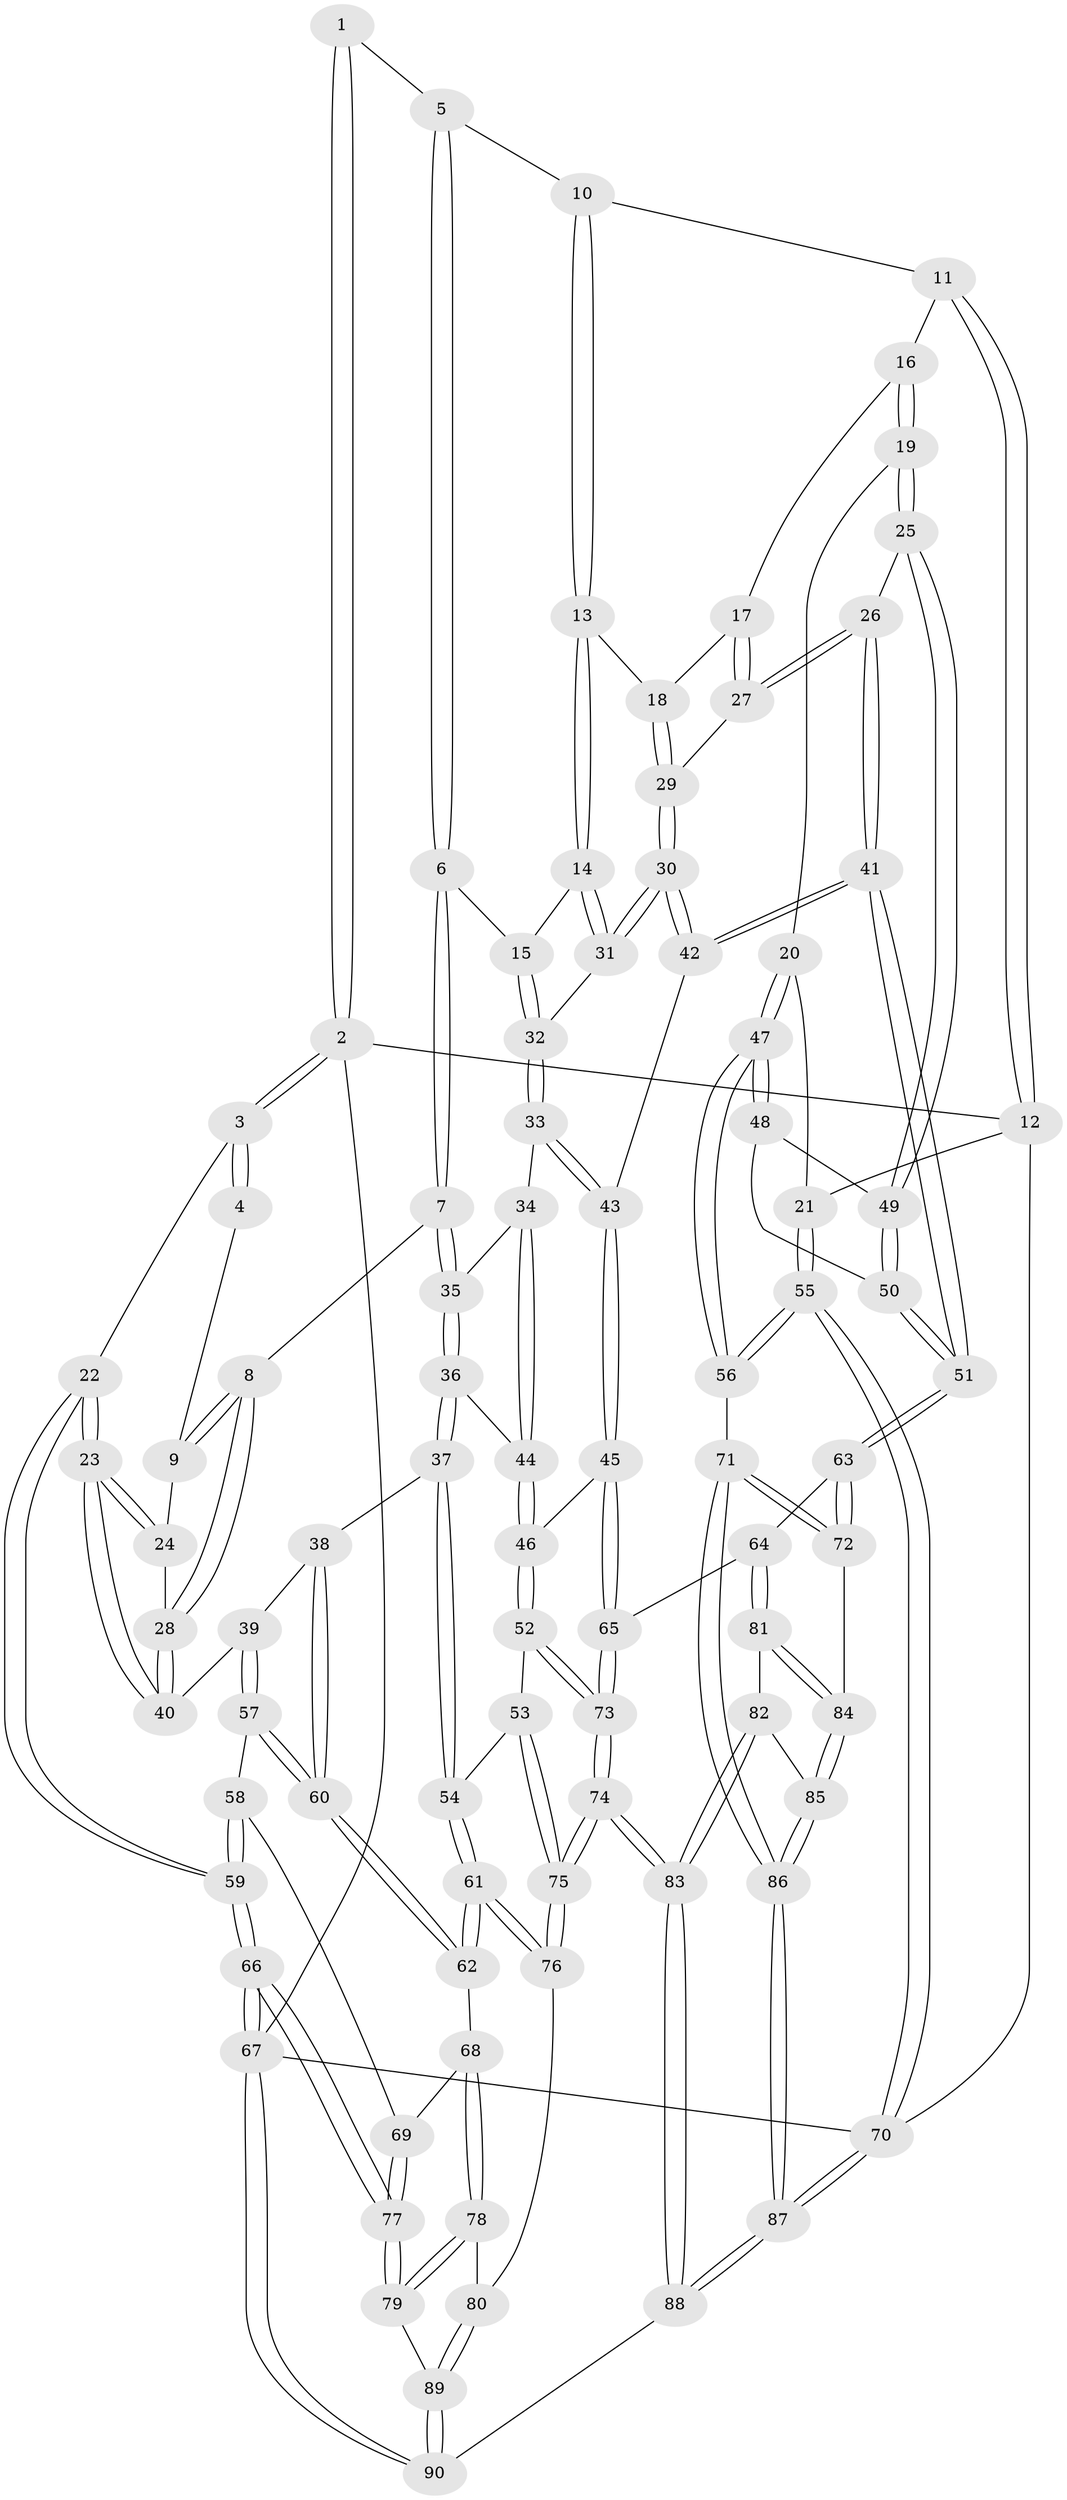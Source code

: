// Generated by graph-tools (version 1.1) at 2025/00/03/09/25 05:00:13]
// undirected, 90 vertices, 222 edges
graph export_dot {
graph [start="1"]
  node [color=gray90,style=filled];
  1 [pos="+0.18238438970720014+0"];
  2 [pos="+0+0"];
  3 [pos="+0+0"];
  4 [pos="+0.09565022078097349+0.0484948887045659"];
  5 [pos="+0.4088902755114159+0"];
  6 [pos="+0.33118910695864373+0.0885174582664497"];
  7 [pos="+0.295709347438113+0.13854499071934293"];
  8 [pos="+0.29218496264648697+0.13934709342680504"];
  9 [pos="+0.08766623138639745+0.1061899660855147"];
  10 [pos="+0.5859466301790139+0"];
  11 [pos="+0.7253785410542379+0"];
  12 [pos="+1+0"];
  13 [pos="+0.5868813265191816+0.1578568389693109"];
  14 [pos="+0.550282017646628+0.19729573031024494"];
  15 [pos="+0.5028329960085655+0.221103444906187"];
  16 [pos="+0.7749460636733558+0.08644259741017074"];
  17 [pos="+0.7459331126614075+0.14985410546677064"];
  18 [pos="+0.6394699841956821+0.19435355414496117"];
  19 [pos="+0.9401470769912346+0.26255084913068394"];
  20 [pos="+0.9590186067247451+0.2601052887708493"];
  21 [pos="+1+0.1671239237830557"];
  22 [pos="+0+0.23696651728639764"];
  23 [pos="+0+0.23577579122189132"];
  24 [pos="+0.0449041987935618+0.1354916005059326"];
  25 [pos="+0.8543510229308114+0.3121623121162655"];
  26 [pos="+0.7556303090247697+0.2714913955940676"];
  27 [pos="+0.7515960493335508+0.2684615103644708"];
  28 [pos="+0.16426442882946946+0.2458231997991162"];
  29 [pos="+0.6738230283054166+0.2633003316675037"];
  30 [pos="+0.6170670722484339+0.3258292236686127"];
  31 [pos="+0.6138319332069215+0.3224244086981193"];
  32 [pos="+0.48943261037733166+0.2640409119389211"];
  33 [pos="+0.4473699300592421+0.3244793886270153"];
  34 [pos="+0.4379241092272994+0.32715201081748196"];
  35 [pos="+0.3132603964684977+0.21662614406385144"];
  36 [pos="+0.24684295016406016+0.3888266707567678"];
  37 [pos="+0.22219808204181934+0.4020637130399749"];
  38 [pos="+0.17997377798913305+0.4007181564406579"];
  39 [pos="+0.17813708959448532+0.4004129495228172"];
  40 [pos="+0.12333491138403314+0.3337549201705774"];
  41 [pos="+0.6485897436197728+0.4404906434274095"];
  42 [pos="+0.6063863476397034+0.4205669107450053"];
  43 [pos="+0.6049052900904717+0.4208849595389104"];
  44 [pos="+0.3864353422881683+0.40859043812623436"];
  45 [pos="+0.4963219972793942+0.5131142664721041"];
  46 [pos="+0.42958162684686496+0.5206945570705838"];
  47 [pos="+0.9536255995087833+0.5447441563991566"];
  48 [pos="+0.9104771647313692+0.5141366215564578"];
  49 [pos="+0.8516840939874267+0.31944557492000497"];
  50 [pos="+0.7236929843684531+0.48077645776302075"];
  51 [pos="+0.7128309187253504+0.48596400780658633"];
  52 [pos="+0.38483790093202075+0.5780838137625774"];
  53 [pos="+0.36853369483352244+0.5821057003695974"];
  54 [pos="+0.3049029486861068+0.5875234859508137"];
  55 [pos="+1+0.7166684996674955"];
  56 [pos="+1+0.7019209445924541"];
  57 [pos="+0.10149297574730355+0.48504772149418035"];
  58 [pos="+0.06201297268101788+0.5098876341509638"];
  59 [pos="+0+0.45205547608264685"];
  60 [pos="+0.19836759355134836+0.5832461103808593"];
  61 [pos="+0.25982267328018394+0.6218580377250286"];
  62 [pos="+0.21815502455344432+0.6198762259496879"];
  63 [pos="+0.7107977016750194+0.532247266436855"];
  64 [pos="+0.6372022814604485+0.6388831353509026"];
  65 [pos="+0.5920741240692248+0.6420471067695667"];
  66 [pos="+0+0.8604716353873533"];
  67 [pos="+0+1"];
  68 [pos="+0.15115471833979022+0.6447511050125057"];
  69 [pos="+0.09407930077279979+0.6311937909797848"];
  70 [pos="+1+1"];
  71 [pos="+1+0.7077063651911871"];
  72 [pos="+0.90180865539957+0.7175038011417142"];
  73 [pos="+0.4892195998797368+0.7291715892806325"];
  74 [pos="+0.46201710104406385+0.8974178946402575"];
  75 [pos="+0.3480348452752981+0.8296417073645168"];
  76 [pos="+0.2826880484066096+0.80217159411627"];
  77 [pos="+0+0.8314806432701866"];
  78 [pos="+0.15510915386291546+0.7979173142633974"];
  79 [pos="+0.030333228586974317+0.8417835662538565"];
  80 [pos="+0.2364778754186701+0.8129703085111896"];
  81 [pos="+0.6527572545086959+0.6628511194858615"];
  82 [pos="+0.6449372189813698+0.8045705282397781"];
  83 [pos="+0.48641602897521863+0.9455254763861645"];
  84 [pos="+0.8273090114938861+0.7519676528319976"];
  85 [pos="+0.7987308777450942+0.7829424652991847"];
  86 [pos="+0.7273179151697587+1"];
  87 [pos="+0.6854627010536509+1"];
  88 [pos="+0.5093582014209985+1"];
  89 [pos="+0.1834622248453493+0.9811853675511669"];
  90 [pos="+0.2662311724235937+1"];
  1 -- 2;
  1 -- 2;
  1 -- 5;
  2 -- 3;
  2 -- 3;
  2 -- 12;
  2 -- 67;
  3 -- 4;
  3 -- 4;
  3 -- 22;
  4 -- 9;
  5 -- 6;
  5 -- 6;
  5 -- 10;
  6 -- 7;
  6 -- 7;
  6 -- 15;
  7 -- 8;
  7 -- 35;
  7 -- 35;
  8 -- 9;
  8 -- 9;
  8 -- 28;
  8 -- 28;
  9 -- 24;
  10 -- 11;
  10 -- 13;
  10 -- 13;
  11 -- 12;
  11 -- 12;
  11 -- 16;
  12 -- 21;
  12 -- 70;
  13 -- 14;
  13 -- 14;
  13 -- 18;
  14 -- 15;
  14 -- 31;
  14 -- 31;
  15 -- 32;
  15 -- 32;
  16 -- 17;
  16 -- 19;
  16 -- 19;
  17 -- 18;
  17 -- 27;
  17 -- 27;
  18 -- 29;
  18 -- 29;
  19 -- 20;
  19 -- 25;
  19 -- 25;
  20 -- 21;
  20 -- 47;
  20 -- 47;
  21 -- 55;
  21 -- 55;
  22 -- 23;
  22 -- 23;
  22 -- 59;
  22 -- 59;
  23 -- 24;
  23 -- 24;
  23 -- 40;
  23 -- 40;
  24 -- 28;
  25 -- 26;
  25 -- 49;
  25 -- 49;
  26 -- 27;
  26 -- 27;
  26 -- 41;
  26 -- 41;
  27 -- 29;
  28 -- 40;
  28 -- 40;
  29 -- 30;
  29 -- 30;
  30 -- 31;
  30 -- 31;
  30 -- 42;
  30 -- 42;
  31 -- 32;
  32 -- 33;
  32 -- 33;
  33 -- 34;
  33 -- 43;
  33 -- 43;
  34 -- 35;
  34 -- 44;
  34 -- 44;
  35 -- 36;
  35 -- 36;
  36 -- 37;
  36 -- 37;
  36 -- 44;
  37 -- 38;
  37 -- 54;
  37 -- 54;
  38 -- 39;
  38 -- 60;
  38 -- 60;
  39 -- 40;
  39 -- 57;
  39 -- 57;
  41 -- 42;
  41 -- 42;
  41 -- 51;
  41 -- 51;
  42 -- 43;
  43 -- 45;
  43 -- 45;
  44 -- 46;
  44 -- 46;
  45 -- 46;
  45 -- 65;
  45 -- 65;
  46 -- 52;
  46 -- 52;
  47 -- 48;
  47 -- 48;
  47 -- 56;
  47 -- 56;
  48 -- 49;
  48 -- 50;
  49 -- 50;
  49 -- 50;
  50 -- 51;
  50 -- 51;
  51 -- 63;
  51 -- 63;
  52 -- 53;
  52 -- 73;
  52 -- 73;
  53 -- 54;
  53 -- 75;
  53 -- 75;
  54 -- 61;
  54 -- 61;
  55 -- 56;
  55 -- 56;
  55 -- 70;
  55 -- 70;
  56 -- 71;
  57 -- 58;
  57 -- 60;
  57 -- 60;
  58 -- 59;
  58 -- 59;
  58 -- 69;
  59 -- 66;
  59 -- 66;
  60 -- 62;
  60 -- 62;
  61 -- 62;
  61 -- 62;
  61 -- 76;
  61 -- 76;
  62 -- 68;
  63 -- 64;
  63 -- 72;
  63 -- 72;
  64 -- 65;
  64 -- 81;
  64 -- 81;
  65 -- 73;
  65 -- 73;
  66 -- 67;
  66 -- 67;
  66 -- 77;
  66 -- 77;
  67 -- 90;
  67 -- 90;
  67 -- 70;
  68 -- 69;
  68 -- 78;
  68 -- 78;
  69 -- 77;
  69 -- 77;
  70 -- 87;
  70 -- 87;
  71 -- 72;
  71 -- 72;
  71 -- 86;
  71 -- 86;
  72 -- 84;
  73 -- 74;
  73 -- 74;
  74 -- 75;
  74 -- 75;
  74 -- 83;
  74 -- 83;
  75 -- 76;
  75 -- 76;
  76 -- 80;
  77 -- 79;
  77 -- 79;
  78 -- 79;
  78 -- 79;
  78 -- 80;
  79 -- 89;
  80 -- 89;
  80 -- 89;
  81 -- 82;
  81 -- 84;
  81 -- 84;
  82 -- 83;
  82 -- 83;
  82 -- 85;
  83 -- 88;
  83 -- 88;
  84 -- 85;
  84 -- 85;
  85 -- 86;
  85 -- 86;
  86 -- 87;
  86 -- 87;
  87 -- 88;
  87 -- 88;
  88 -- 90;
  89 -- 90;
  89 -- 90;
}
